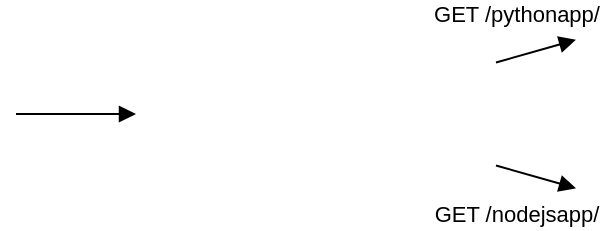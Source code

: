 <mxfile version="26.2.2" pages="2">
  <diagram name="NGINX Multi-Service Architecture" id="a1">
    <mxGraphModel dx="568" dy="453" grid="1" gridSize="10" guides="1" tooltips="1" connect="1" arrows="1" fold="1" page="1" pageScale="1" pageWidth="827" pageHeight="1169" math="0" shadow="0">
      <root>
        <mxCell id="0" />
        <mxCell id="1" parent="0" />
        <mxCell id="6" style="endArrow=block;html=1;" parent="1" edge="1">
          <mxGeometry relative="1" as="geometry">
            <mxPoint x="220" y="200" as="sourcePoint" />
            <mxPoint x="280" y="200" as="targetPoint" />
          </mxGeometry>
        </mxCell>
        <mxCell id="7" value="GET /pythonapp/" style="endArrow=block;html=1;" parent="1" edge="1">
          <mxGeometry x="-0.217" y="21" relative="1" as="geometry">
            <mxPoint x="460" y="174.286" as="sourcePoint" />
            <mxPoint x="500" y="162.857" as="targetPoint" />
            <mxPoint as="offset" />
          </mxGeometry>
        </mxCell>
        <mxCell id="8" value="GET /nodejsapp/" style="endArrow=block;html=1;" parent="1" edge="1">
          <mxGeometry x="-0.217" y="-21" relative="1" as="geometry">
            <mxPoint x="460" y="225.714" as="sourcePoint" />
            <mxPoint x="500" y="237.143" as="targetPoint" />
            <mxPoint as="offset" />
          </mxGeometry>
        </mxCell>
      </root>
    </mxGraphModel>
  </diagram>
  <diagram id="p74M25ali5q1-EqUQOYn" name="Page-2">
    <mxGraphModel grid="1" page="1" gridSize="10" guides="1" tooltips="1" connect="1" arrows="1" fold="1" pageScale="1" pageWidth="827" pageHeight="1169" math="0" shadow="0">
      <root>
        <mxCell id="0" />
        <mxCell id="1" parent="0" />
      </root>
    </mxGraphModel>
  </diagram>
</mxfile>
